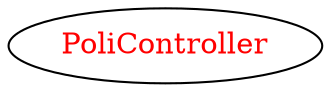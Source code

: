 digraph dependencyGraph {
 concentrate=true;
 ranksep="2.0";
 rankdir="LR"; 
 splines="ortho";
"PoliController" [fontcolor="red"];
}